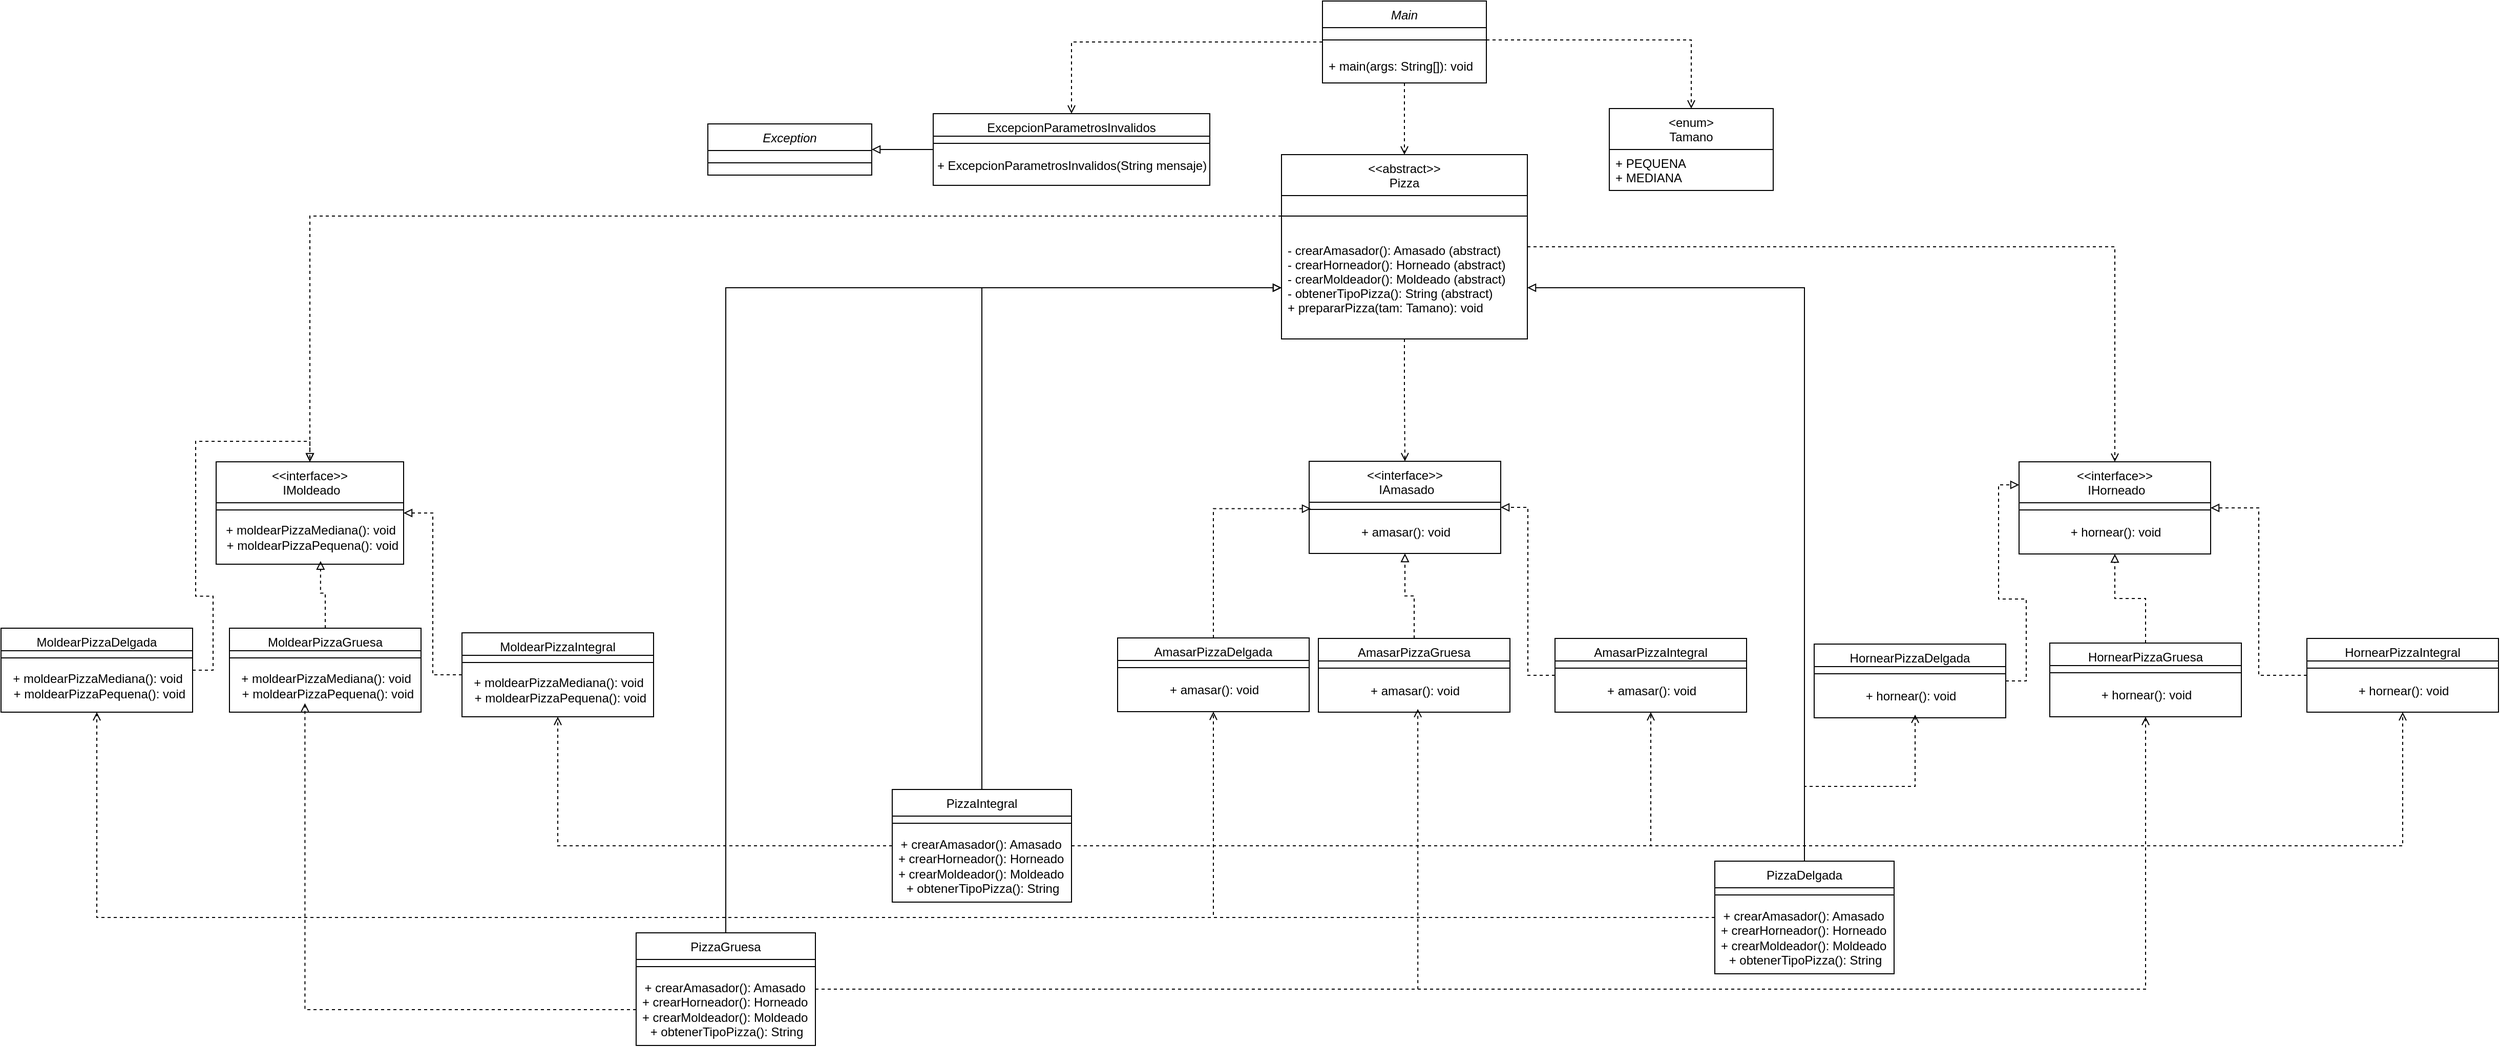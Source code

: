 <mxfile version="24.7.5">
  <diagram id="C5RBs43oDa-KdzZeNtuy" name="Page-1">
    <mxGraphModel dx="2127" dy="907" grid="1" gridSize="10" guides="1" tooltips="1" connect="1" arrows="1" fold="1" page="1" pageScale="1" pageWidth="827" pageHeight="1169" math="0" shadow="0">
      <root>
        <mxCell id="WIyWlLk6GJQsqaUBKTNV-0" />
        <mxCell id="WIyWlLk6GJQsqaUBKTNV-1" parent="WIyWlLk6GJQsqaUBKTNV-0" />
        <mxCell id="V5urwpfPDVQoyYHqRh3s-52" style="edgeStyle=orthogonalEdgeStyle;rounded=0;orthogonalLoop=1;jettySize=auto;html=1;dashed=1;endArrow=open;endFill=0;" edge="1" parent="WIyWlLk6GJQsqaUBKTNV-1" source="zkfFHV4jXpPFQw0GAbJ--0" target="V5urwpfPDVQoyYHqRh3s-44">
          <mxGeometry relative="1" as="geometry" />
        </mxCell>
        <mxCell id="V5urwpfPDVQoyYHqRh3s-54" style="edgeStyle=orthogonalEdgeStyle;rounded=0;orthogonalLoop=1;jettySize=auto;html=1;dashed=1;endArrow=open;endFill=0;" edge="1" parent="WIyWlLk6GJQsqaUBKTNV-1" source="zkfFHV4jXpPFQw0GAbJ--0" target="zkfFHV4jXpPFQw0GAbJ--6">
          <mxGeometry relative="1" as="geometry" />
        </mxCell>
        <mxCell id="zkfFHV4jXpPFQw0GAbJ--0" value="Main" style="swimlane;fontStyle=2;align=center;verticalAlign=top;childLayout=stackLayout;horizontal=1;startSize=26;horizontalStack=0;resizeParent=1;resizeLast=0;collapsible=1;marginBottom=0;rounded=0;shadow=0;strokeWidth=1;" parent="WIyWlLk6GJQsqaUBKTNV-1" vertex="1">
          <mxGeometry x="920" width="160" height="80" as="geometry">
            <mxRectangle x="230" y="140" width="160" height="26" as="alternateBounds" />
          </mxGeometry>
        </mxCell>
        <mxCell id="zkfFHV4jXpPFQw0GAbJ--4" value="" style="line;html=1;strokeWidth=1;align=left;verticalAlign=middle;spacingTop=-1;spacingLeft=3;spacingRight=3;rotatable=0;labelPosition=right;points=[];portConstraint=eastwest;" parent="zkfFHV4jXpPFQw0GAbJ--0" vertex="1">
          <mxGeometry y="26" width="160" height="24" as="geometry" />
        </mxCell>
        <mxCell id="zkfFHV4jXpPFQw0GAbJ--5" value=" + main(args: String[]): void" style="text;align=left;verticalAlign=top;spacingLeft=4;spacingRight=4;overflow=hidden;rotatable=0;points=[[0,0.5],[1,0.5]];portConstraint=eastwest;" parent="zkfFHV4jXpPFQw0GAbJ--0" vertex="1">
          <mxGeometry y="50" width="160" height="30" as="geometry" />
        </mxCell>
        <mxCell id="V5urwpfPDVQoyYHqRh3s-56" style="edgeStyle=orthogonalEdgeStyle;rounded=0;orthogonalLoop=1;jettySize=auto;html=1;dashed=1;endArrow=open;endFill=0;" edge="1" parent="WIyWlLk6GJQsqaUBKTNV-1" source="zkfFHV4jXpPFQw0GAbJ--6" target="V5urwpfPDVQoyYHqRh3s-13">
          <mxGeometry relative="1" as="geometry" />
        </mxCell>
        <mxCell id="V5urwpfPDVQoyYHqRh3s-57" style="edgeStyle=orthogonalEdgeStyle;rounded=0;orthogonalLoop=1;jettySize=auto;html=1;entryX=0.5;entryY=0;entryDx=0;entryDy=0;dashed=1;endArrow=open;endFill=0;" edge="1" parent="WIyWlLk6GJQsqaUBKTNV-1" source="zkfFHV4jXpPFQw0GAbJ--6" target="V5urwpfPDVQoyYHqRh3s-10">
          <mxGeometry relative="1" as="geometry" />
        </mxCell>
        <mxCell id="zkfFHV4jXpPFQw0GAbJ--6" value="&lt;&lt;abstract&gt;&gt;&#xa;Pizza" style="swimlane;fontStyle=0;align=center;verticalAlign=top;childLayout=stackLayout;horizontal=1;startSize=40;horizontalStack=0;resizeParent=1;resizeLast=0;collapsible=1;marginBottom=0;rounded=0;shadow=0;strokeWidth=1;" parent="WIyWlLk6GJQsqaUBKTNV-1" vertex="1">
          <mxGeometry x="880" y="150" width="240" height="180" as="geometry">
            <mxRectangle x="130" y="380" width="160" height="26" as="alternateBounds" />
          </mxGeometry>
        </mxCell>
        <mxCell id="zkfFHV4jXpPFQw0GAbJ--9" value="" style="line;html=1;strokeWidth=1;align=left;verticalAlign=middle;spacingTop=-1;spacingLeft=3;spacingRight=3;rotatable=0;labelPosition=right;points=[];portConstraint=eastwest;" parent="zkfFHV4jXpPFQw0GAbJ--6" vertex="1">
          <mxGeometry y="40" width="240" height="40" as="geometry" />
        </mxCell>
        <mxCell id="zkfFHV4jXpPFQw0GAbJ--10" value="- crearAmasador(): Amasado (abstract) &#xa;- crearHorneador(): Horneado (abstract) &#xa;- crearMoldeador(): Moldeado (abstract) &#xa;- obtenerTipoPizza(): String (abstract) &#xa;+ prepararPizza(tam: Tamano): void" style="text;align=left;verticalAlign=top;spacingLeft=4;spacingRight=4;overflow=hidden;rotatable=0;points=[[0,0.5],[1,0.5]];portConstraint=eastwest;fontStyle=0" parent="zkfFHV4jXpPFQw0GAbJ--6" vertex="1">
          <mxGeometry y="80" width="240" height="100" as="geometry" />
        </mxCell>
        <mxCell id="V5urwpfPDVQoyYHqRh3s-60" style="edgeStyle=orthogonalEdgeStyle;rounded=0;orthogonalLoop=1;jettySize=auto;html=1;endArrow=block;endFill=0;" edge="1" parent="WIyWlLk6GJQsqaUBKTNV-1" source="zkfFHV4jXpPFQw0GAbJ--13" target="zkfFHV4jXpPFQw0GAbJ--10">
          <mxGeometry relative="1" as="geometry" />
        </mxCell>
        <mxCell id="V5urwpfPDVQoyYHqRh3s-68" style="edgeStyle=orthogonalEdgeStyle;rounded=0;orthogonalLoop=1;jettySize=auto;html=1;entryX=0.5;entryY=1;entryDx=0;entryDy=0;dashed=1;endArrow=open;endFill=0;" edge="1" parent="WIyWlLk6GJQsqaUBKTNV-1" source="zkfFHV4jXpPFQw0GAbJ--13" target="V5urwpfPDVQoyYHqRh3s-26">
          <mxGeometry relative="1" as="geometry" />
        </mxCell>
        <mxCell id="V5urwpfPDVQoyYHqRh3s-69" style="edgeStyle=orthogonalEdgeStyle;rounded=0;orthogonalLoop=1;jettySize=auto;html=1;entryX=0.5;entryY=1;entryDx=0;entryDy=0;dashed=1;endArrow=open;endFill=0;" edge="1" parent="WIyWlLk6GJQsqaUBKTNV-1" source="zkfFHV4jXpPFQw0GAbJ--13" target="V5urwpfPDVQoyYHqRh3s-17">
          <mxGeometry relative="1" as="geometry" />
        </mxCell>
        <mxCell id="zkfFHV4jXpPFQw0GAbJ--13" value="PizzaDelgada" style="swimlane;fontStyle=0;align=center;verticalAlign=top;childLayout=stackLayout;horizontal=1;startSize=26;horizontalStack=0;resizeParent=1;resizeLast=0;collapsible=1;marginBottom=0;rounded=0;shadow=0;strokeWidth=1;" parent="WIyWlLk6GJQsqaUBKTNV-1" vertex="1">
          <mxGeometry x="1303" y="840" width="175" height="110" as="geometry">
            <mxRectangle x="340" y="380" width="170" height="26" as="alternateBounds" />
          </mxGeometry>
        </mxCell>
        <mxCell id="zkfFHV4jXpPFQw0GAbJ--15" value="" style="line;html=1;strokeWidth=1;align=left;verticalAlign=middle;spacingTop=-1;spacingLeft=3;spacingRight=3;rotatable=0;labelPosition=right;points=[];portConstraint=eastwest;" parent="zkfFHV4jXpPFQw0GAbJ--13" vertex="1">
          <mxGeometry y="26" width="175" height="14" as="geometry" />
        </mxCell>
        <mxCell id="V5urwpfPDVQoyYHqRh3s-0" value="+ crearAmasador(): Amasado&amp;nbsp;&lt;br&gt;+ crearHorneador(): Horneado&amp;nbsp;&lt;br&gt;+ crearMoldeador(): Moldeado&amp;nbsp;&lt;br&gt;+ obtenerTipoPizza(): String" style="text;html=1;align=center;verticalAlign=middle;resizable=0;points=[];autosize=1;strokeColor=none;fillColor=none;" vertex="1" parent="zkfFHV4jXpPFQw0GAbJ--13">
          <mxGeometry y="40" width="175" height="70" as="geometry" />
        </mxCell>
        <mxCell id="zkfFHV4jXpPFQw0GAbJ--17" value="&lt;enum&gt;&#xa;Tamano" style="swimlane;fontStyle=0;align=center;verticalAlign=top;childLayout=stackLayout;horizontal=1;startSize=40;horizontalStack=0;resizeParent=1;resizeLast=0;collapsible=1;marginBottom=0;rounded=0;shadow=0;strokeWidth=1;" parent="WIyWlLk6GJQsqaUBKTNV-1" vertex="1">
          <mxGeometry x="1200" y="105" width="160" height="80" as="geometry">
            <mxRectangle x="550" y="140" width="160" height="26" as="alternateBounds" />
          </mxGeometry>
        </mxCell>
        <mxCell id="zkfFHV4jXpPFQw0GAbJ--24" value="+ PEQUENA &#xa;+ MEDIANA" style="text;align=left;verticalAlign=top;spacingLeft=4;spacingRight=4;overflow=hidden;rotatable=0;points=[[0,0.5],[1,0.5]];portConstraint=eastwest;" parent="zkfFHV4jXpPFQw0GAbJ--17" vertex="1">
          <mxGeometry y="40" width="160" height="40" as="geometry" />
        </mxCell>
        <mxCell id="V5urwpfPDVQoyYHqRh3s-58" style="edgeStyle=orthogonalEdgeStyle;rounded=0;orthogonalLoop=1;jettySize=auto;html=1;endArrow=block;endFill=0;" edge="1" parent="WIyWlLk6GJQsqaUBKTNV-1" source="V5urwpfPDVQoyYHqRh3s-1" target="zkfFHV4jXpPFQw0GAbJ--10">
          <mxGeometry relative="1" as="geometry" />
        </mxCell>
        <mxCell id="V5urwpfPDVQoyYHqRh3s-63" style="edgeStyle=orthogonalEdgeStyle;rounded=0;orthogonalLoop=1;jettySize=auto;html=1;entryX=0.5;entryY=1;entryDx=0;entryDy=0;dashed=1;endArrow=open;endFill=0;" edge="1" parent="WIyWlLk6GJQsqaUBKTNV-1" source="V5urwpfPDVQoyYHqRh3s-1" target="V5urwpfPDVQoyYHqRh3s-41">
          <mxGeometry relative="1" as="geometry" />
        </mxCell>
        <mxCell id="V5urwpfPDVQoyYHqRh3s-1" value="PizzaGruesa" style="swimlane;fontStyle=0;align=center;verticalAlign=top;childLayout=stackLayout;horizontal=1;startSize=26;horizontalStack=0;resizeParent=1;resizeLast=0;collapsible=1;marginBottom=0;rounded=0;shadow=0;strokeWidth=1;" vertex="1" parent="WIyWlLk6GJQsqaUBKTNV-1">
          <mxGeometry x="250" y="910" width="175" height="110" as="geometry">
            <mxRectangle x="340" y="380" width="170" height="26" as="alternateBounds" />
          </mxGeometry>
        </mxCell>
        <mxCell id="V5urwpfPDVQoyYHqRh3s-2" value="" style="line;html=1;strokeWidth=1;align=left;verticalAlign=middle;spacingTop=-1;spacingLeft=3;spacingRight=3;rotatable=0;labelPosition=right;points=[];portConstraint=eastwest;" vertex="1" parent="V5urwpfPDVQoyYHqRh3s-1">
          <mxGeometry y="26" width="175" height="14" as="geometry" />
        </mxCell>
        <mxCell id="V5urwpfPDVQoyYHqRh3s-3" value="+ crearAmasador(): Amasado&amp;nbsp;&lt;br&gt;+ crearHorneador(): Horneado&amp;nbsp;&lt;br&gt;+ crearMoldeador(): Moldeado&amp;nbsp;&lt;br&gt;+ obtenerTipoPizza(): String" style="text;html=1;align=center;verticalAlign=middle;resizable=0;points=[];autosize=1;strokeColor=none;fillColor=none;" vertex="1" parent="V5urwpfPDVQoyYHqRh3s-1">
          <mxGeometry y="40" width="175" height="70" as="geometry" />
        </mxCell>
        <mxCell id="V5urwpfPDVQoyYHqRh3s-59" style="edgeStyle=orthogonalEdgeStyle;rounded=0;orthogonalLoop=1;jettySize=auto;html=1;entryX=0;entryY=0.5;entryDx=0;entryDy=0;endArrow=block;endFill=0;" edge="1" parent="WIyWlLk6GJQsqaUBKTNV-1" source="V5urwpfPDVQoyYHqRh3s-4" target="zkfFHV4jXpPFQw0GAbJ--10">
          <mxGeometry relative="1" as="geometry" />
        </mxCell>
        <mxCell id="V5urwpfPDVQoyYHqRh3s-64" style="edgeStyle=orthogonalEdgeStyle;rounded=0;orthogonalLoop=1;jettySize=auto;html=1;entryX=0.5;entryY=1;entryDx=0;entryDy=0;dashed=1;endArrow=open;endFill=0;" edge="1" parent="WIyWlLk6GJQsqaUBKTNV-1" source="V5urwpfPDVQoyYHqRh3s-4" target="V5urwpfPDVQoyYHqRh3s-29">
          <mxGeometry relative="1" as="geometry" />
        </mxCell>
        <mxCell id="V5urwpfPDVQoyYHqRh3s-65" style="edgeStyle=orthogonalEdgeStyle;rounded=0;orthogonalLoop=1;jettySize=auto;html=1;entryX=0.5;entryY=1;entryDx=0;entryDy=0;dashed=1;endArrow=open;endFill=0;" edge="1" parent="WIyWlLk6GJQsqaUBKTNV-1" source="V5urwpfPDVQoyYHqRh3s-4" target="V5urwpfPDVQoyYHqRh3s-38">
          <mxGeometry relative="1" as="geometry" />
        </mxCell>
        <mxCell id="V5urwpfPDVQoyYHqRh3s-66" style="edgeStyle=orthogonalEdgeStyle;rounded=0;orthogonalLoop=1;jettySize=auto;html=1;entryX=0.5;entryY=1;entryDx=0;entryDy=0;dashed=1;endArrow=open;endFill=0;" edge="1" parent="WIyWlLk6GJQsqaUBKTNV-1" source="V5urwpfPDVQoyYHqRh3s-4" target="V5urwpfPDVQoyYHqRh3s-20">
          <mxGeometry relative="1" as="geometry" />
        </mxCell>
        <mxCell id="V5urwpfPDVQoyYHqRh3s-4" value="PizzaIntegral" style="swimlane;fontStyle=0;align=center;verticalAlign=top;childLayout=stackLayout;horizontal=1;startSize=26;horizontalStack=0;resizeParent=1;resizeLast=0;collapsible=1;marginBottom=0;rounded=0;shadow=0;strokeWidth=1;" vertex="1" parent="WIyWlLk6GJQsqaUBKTNV-1">
          <mxGeometry x="500" y="770" width="175" height="110" as="geometry">
            <mxRectangle x="340" y="380" width="170" height="26" as="alternateBounds" />
          </mxGeometry>
        </mxCell>
        <mxCell id="V5urwpfPDVQoyYHqRh3s-5" value="" style="line;html=1;strokeWidth=1;align=left;verticalAlign=middle;spacingTop=-1;spacingLeft=3;spacingRight=3;rotatable=0;labelPosition=right;points=[];portConstraint=eastwest;" vertex="1" parent="V5urwpfPDVQoyYHqRh3s-4">
          <mxGeometry y="26" width="175" height="14" as="geometry" />
        </mxCell>
        <mxCell id="V5urwpfPDVQoyYHqRh3s-6" value="+ crearAmasador(): Amasado&amp;nbsp;&lt;br&gt;+ crearHorneador(): Horneado&amp;nbsp;&lt;br&gt;+ crearMoldeador(): Moldeado&amp;nbsp;&lt;br&gt;+ obtenerTipoPizza(): String" style="text;html=1;align=center;verticalAlign=middle;resizable=0;points=[];autosize=1;strokeColor=none;fillColor=none;" vertex="1" parent="V5urwpfPDVQoyYHqRh3s-4">
          <mxGeometry y="40" width="175" height="70" as="geometry" />
        </mxCell>
        <mxCell id="V5urwpfPDVQoyYHqRh3s-7" value="&lt;&lt;interface&gt;&gt;&#xa; IMoldeado " style="swimlane;fontStyle=0;align=center;verticalAlign=top;childLayout=stackLayout;horizontal=1;startSize=40;horizontalStack=0;resizeParent=1;resizeLast=0;collapsible=1;marginBottom=0;rounded=0;shadow=0;strokeWidth=1;" vertex="1" parent="WIyWlLk6GJQsqaUBKTNV-1">
          <mxGeometry x="-160" y="450" width="183" height="100" as="geometry">
            <mxRectangle x="340" y="380" width="170" height="26" as="alternateBounds" />
          </mxGeometry>
        </mxCell>
        <mxCell id="V5urwpfPDVQoyYHqRh3s-8" value="" style="line;html=1;strokeWidth=1;align=left;verticalAlign=middle;spacingTop=-1;spacingLeft=3;spacingRight=3;rotatable=0;labelPosition=right;points=[];portConstraint=eastwest;" vertex="1" parent="V5urwpfPDVQoyYHqRh3s-7">
          <mxGeometry y="40" width="183" height="14" as="geometry" />
        </mxCell>
        <mxCell id="V5urwpfPDVQoyYHqRh3s-9" value="+ moldearPizzaMediana(): void&lt;div&gt;&amp;nbsp;+ moldearPizzaPequena(): void&lt;/div&gt;" style="text;html=1;align=center;verticalAlign=middle;resizable=0;points=[];autosize=1;strokeColor=none;fillColor=none;" vertex="1" parent="V5urwpfPDVQoyYHqRh3s-7">
          <mxGeometry y="54" width="183" height="40" as="geometry" />
        </mxCell>
        <mxCell id="V5urwpfPDVQoyYHqRh3s-10" value="&lt;&lt;interface&gt;&gt;&#xa; IAmasado" style="swimlane;fontStyle=0;align=center;verticalAlign=top;childLayout=stackLayout;horizontal=1;startSize=40;horizontalStack=0;resizeParent=1;resizeLast=0;collapsible=1;marginBottom=0;rounded=0;shadow=0;strokeWidth=1;" vertex="1" parent="WIyWlLk6GJQsqaUBKTNV-1">
          <mxGeometry x="907" y="449.5" width="187" height="90" as="geometry">
            <mxRectangle x="340" y="380" width="170" height="26" as="alternateBounds" />
          </mxGeometry>
        </mxCell>
        <mxCell id="V5urwpfPDVQoyYHqRh3s-11" value="" style="line;html=1;strokeWidth=1;align=left;verticalAlign=middle;spacingTop=-1;spacingLeft=3;spacingRight=3;rotatable=0;labelPosition=right;points=[];portConstraint=eastwest;" vertex="1" parent="V5urwpfPDVQoyYHqRh3s-10">
          <mxGeometry y="40" width="187" height="14" as="geometry" />
        </mxCell>
        <mxCell id="V5urwpfPDVQoyYHqRh3s-12" value="+ amasar(): void" style="text;html=1;align=center;verticalAlign=middle;resizable=0;points=[];autosize=1;strokeColor=none;fillColor=none;" vertex="1" parent="V5urwpfPDVQoyYHqRh3s-10">
          <mxGeometry y="54" width="187" height="30" as="geometry" />
        </mxCell>
        <mxCell id="V5urwpfPDVQoyYHqRh3s-13" value="&lt;&lt;interface&gt;&gt;&#xa; IHorneado" style="swimlane;fontStyle=0;align=center;verticalAlign=top;childLayout=stackLayout;horizontal=1;startSize=40;horizontalStack=0;resizeParent=1;resizeLast=0;collapsible=1;marginBottom=0;rounded=0;shadow=0;strokeWidth=1;" vertex="1" parent="WIyWlLk6GJQsqaUBKTNV-1">
          <mxGeometry x="1600" y="450" width="187" height="90" as="geometry">
            <mxRectangle x="340" y="380" width="170" height="26" as="alternateBounds" />
          </mxGeometry>
        </mxCell>
        <mxCell id="V5urwpfPDVQoyYHqRh3s-14" value="" style="line;html=1;strokeWidth=1;align=left;verticalAlign=middle;spacingTop=-1;spacingLeft=3;spacingRight=3;rotatable=0;labelPosition=right;points=[];portConstraint=eastwest;" vertex="1" parent="V5urwpfPDVQoyYHqRh3s-13">
          <mxGeometry y="40" width="187" height="14" as="geometry" />
        </mxCell>
        <mxCell id="V5urwpfPDVQoyYHqRh3s-15" value="+ hornear(): void" style="text;html=1;align=center;verticalAlign=middle;resizable=0;points=[];autosize=1;strokeColor=none;fillColor=none;" vertex="1" parent="V5urwpfPDVQoyYHqRh3s-13">
          <mxGeometry y="54" width="187" height="30" as="geometry" />
        </mxCell>
        <mxCell id="V5urwpfPDVQoyYHqRh3s-71" style="edgeStyle=orthogonalEdgeStyle;rounded=0;orthogonalLoop=1;jettySize=auto;html=1;entryX=0.5;entryY=0;entryDx=0;entryDy=0;dashed=1;endArrow=block;endFill=0;" edge="1" parent="WIyWlLk6GJQsqaUBKTNV-1" source="V5urwpfPDVQoyYHqRh3s-17" target="V5urwpfPDVQoyYHqRh3s-7">
          <mxGeometry relative="1" as="geometry" />
        </mxCell>
        <mxCell id="V5urwpfPDVQoyYHqRh3s-17" value="MoldearPizzaDelgada " style="swimlane;fontStyle=0;align=center;verticalAlign=top;childLayout=stackLayout;horizontal=1;startSize=22;horizontalStack=0;resizeParent=1;resizeLast=0;collapsible=1;marginBottom=0;rounded=0;shadow=0;strokeWidth=1;" vertex="1" parent="WIyWlLk6GJQsqaUBKTNV-1">
          <mxGeometry x="-370" y="612.5" width="187" height="82" as="geometry">
            <mxRectangle x="340" y="380" width="170" height="26" as="alternateBounds" />
          </mxGeometry>
        </mxCell>
        <mxCell id="V5urwpfPDVQoyYHqRh3s-18" value="" style="line;html=1;strokeWidth=1;align=left;verticalAlign=middle;spacingTop=-1;spacingLeft=3;spacingRight=3;rotatable=0;labelPosition=right;points=[];portConstraint=eastwest;" vertex="1" parent="V5urwpfPDVQoyYHqRh3s-17">
          <mxGeometry y="22" width="187" height="14" as="geometry" />
        </mxCell>
        <mxCell id="V5urwpfPDVQoyYHqRh3s-19" value="+ moldearPizzaMediana(): void&lt;div&gt;&amp;nbsp;+ moldearPizzaPequena(): void&lt;br&gt;&lt;/div&gt;" style="text;html=1;align=center;verticalAlign=middle;resizable=0;points=[];autosize=1;strokeColor=none;fillColor=none;" vertex="1" parent="V5urwpfPDVQoyYHqRh3s-17">
          <mxGeometry y="36" width="187" height="40" as="geometry" />
        </mxCell>
        <mxCell id="V5urwpfPDVQoyYHqRh3s-73" style="edgeStyle=orthogonalEdgeStyle;rounded=0;orthogonalLoop=1;jettySize=auto;html=1;entryX=1;entryY=0.5;entryDx=0;entryDy=0;dashed=1;endArrow=block;endFill=0;" edge="1" parent="WIyWlLk6GJQsqaUBKTNV-1" source="V5urwpfPDVQoyYHqRh3s-20" target="V5urwpfPDVQoyYHqRh3s-7">
          <mxGeometry relative="1" as="geometry" />
        </mxCell>
        <mxCell id="V5urwpfPDVQoyYHqRh3s-20" value="MoldearPizzaIntegral" style="swimlane;fontStyle=0;align=center;verticalAlign=top;childLayout=stackLayout;horizontal=1;startSize=22;horizontalStack=0;resizeParent=1;resizeLast=0;collapsible=1;marginBottom=0;rounded=0;shadow=0;strokeWidth=1;" vertex="1" parent="WIyWlLk6GJQsqaUBKTNV-1">
          <mxGeometry x="80" y="617" width="187" height="82" as="geometry">
            <mxRectangle x="340" y="380" width="170" height="26" as="alternateBounds" />
          </mxGeometry>
        </mxCell>
        <mxCell id="V5urwpfPDVQoyYHqRh3s-21" value="" style="line;html=1;strokeWidth=1;align=left;verticalAlign=middle;spacingTop=-1;spacingLeft=3;spacingRight=3;rotatable=0;labelPosition=right;points=[];portConstraint=eastwest;" vertex="1" parent="V5urwpfPDVQoyYHqRh3s-20">
          <mxGeometry y="22" width="187" height="14" as="geometry" />
        </mxCell>
        <mxCell id="V5urwpfPDVQoyYHqRh3s-22" value="+ moldearPizzaMediana(): void&lt;div&gt;&amp;nbsp;+ moldearPizzaPequena(): void&lt;br&gt;&lt;/div&gt;" style="text;html=1;align=center;verticalAlign=middle;resizable=0;points=[];autosize=1;strokeColor=none;fillColor=none;" vertex="1" parent="V5urwpfPDVQoyYHqRh3s-20">
          <mxGeometry y="36" width="187" height="40" as="geometry" />
        </mxCell>
        <mxCell id="V5urwpfPDVQoyYHqRh3s-23" value="MoldearPizzaGruesa" style="swimlane;fontStyle=0;align=center;verticalAlign=top;childLayout=stackLayout;horizontal=1;startSize=22;horizontalStack=0;resizeParent=1;resizeLast=0;collapsible=1;marginBottom=0;rounded=0;shadow=0;strokeWidth=1;" vertex="1" parent="WIyWlLk6GJQsqaUBKTNV-1">
          <mxGeometry x="-147" y="612.5" width="187" height="82" as="geometry">
            <mxRectangle x="340" y="380" width="170" height="26" as="alternateBounds" />
          </mxGeometry>
        </mxCell>
        <mxCell id="V5urwpfPDVQoyYHqRh3s-24" value="" style="line;html=1;strokeWidth=1;align=left;verticalAlign=middle;spacingTop=-1;spacingLeft=3;spacingRight=3;rotatable=0;labelPosition=right;points=[];portConstraint=eastwest;" vertex="1" parent="V5urwpfPDVQoyYHqRh3s-23">
          <mxGeometry y="22" width="187" height="14" as="geometry" />
        </mxCell>
        <mxCell id="V5urwpfPDVQoyYHqRh3s-25" value="+ moldearPizzaMediana(): void&lt;div&gt;&amp;nbsp;+ moldearPizzaPequena(): void&lt;br&gt;&lt;/div&gt;" style="text;html=1;align=center;verticalAlign=middle;resizable=0;points=[];autosize=1;strokeColor=none;fillColor=none;" vertex="1" parent="V5urwpfPDVQoyYHqRh3s-23">
          <mxGeometry y="36" width="187" height="40" as="geometry" />
        </mxCell>
        <mxCell id="V5urwpfPDVQoyYHqRh3s-26" value="AmasarPizzaDelgada" style="swimlane;fontStyle=0;align=center;verticalAlign=top;childLayout=stackLayout;horizontal=1;startSize=22;horizontalStack=0;resizeParent=1;resizeLast=0;collapsible=1;marginBottom=0;rounded=0;shadow=0;strokeWidth=1;" vertex="1" parent="WIyWlLk6GJQsqaUBKTNV-1">
          <mxGeometry x="720" y="622" width="187" height="72" as="geometry">
            <mxRectangle x="340" y="380" width="170" height="26" as="alternateBounds" />
          </mxGeometry>
        </mxCell>
        <mxCell id="V5urwpfPDVQoyYHqRh3s-27" value="" style="line;html=1;strokeWidth=1;align=left;verticalAlign=middle;spacingTop=-1;spacingLeft=3;spacingRight=3;rotatable=0;labelPosition=right;points=[];portConstraint=eastwest;" vertex="1" parent="V5urwpfPDVQoyYHqRh3s-26">
          <mxGeometry y="22" width="187" height="14" as="geometry" />
        </mxCell>
        <mxCell id="V5urwpfPDVQoyYHqRh3s-28" value="+ amasar(): void" style="text;html=1;align=center;verticalAlign=middle;resizable=0;points=[];autosize=1;strokeColor=none;fillColor=none;" vertex="1" parent="V5urwpfPDVQoyYHqRh3s-26">
          <mxGeometry y="36" width="187" height="30" as="geometry" />
        </mxCell>
        <mxCell id="V5urwpfPDVQoyYHqRh3s-76" style="edgeStyle=orthogonalEdgeStyle;rounded=0;orthogonalLoop=1;jettySize=auto;html=1;entryX=1;entryY=0.5;entryDx=0;entryDy=0;dashed=1;endArrow=block;endFill=0;" edge="1" parent="WIyWlLk6GJQsqaUBKTNV-1" source="V5urwpfPDVQoyYHqRh3s-29" target="V5urwpfPDVQoyYHqRh3s-10">
          <mxGeometry relative="1" as="geometry" />
        </mxCell>
        <mxCell id="V5urwpfPDVQoyYHqRh3s-29" value="AmasarPizzaIntegral" style="swimlane;fontStyle=0;align=center;verticalAlign=top;childLayout=stackLayout;horizontal=1;startSize=22;horizontalStack=0;resizeParent=1;resizeLast=0;collapsible=1;marginBottom=0;rounded=0;shadow=0;strokeWidth=1;" vertex="1" parent="WIyWlLk6GJQsqaUBKTNV-1">
          <mxGeometry x="1147" y="622.5" width="187" height="72" as="geometry">
            <mxRectangle x="340" y="380" width="170" height="26" as="alternateBounds" />
          </mxGeometry>
        </mxCell>
        <mxCell id="V5urwpfPDVQoyYHqRh3s-30" value="" style="line;html=1;strokeWidth=1;align=left;verticalAlign=middle;spacingTop=-1;spacingLeft=3;spacingRight=3;rotatable=0;labelPosition=right;points=[];portConstraint=eastwest;" vertex="1" parent="V5urwpfPDVQoyYHqRh3s-29">
          <mxGeometry y="22" width="187" height="14" as="geometry" />
        </mxCell>
        <mxCell id="V5urwpfPDVQoyYHqRh3s-31" value="+ amasar(): void" style="text;html=1;align=center;verticalAlign=middle;resizable=0;points=[];autosize=1;strokeColor=none;fillColor=none;" vertex="1" parent="V5urwpfPDVQoyYHqRh3s-29">
          <mxGeometry y="36" width="187" height="30" as="geometry" />
        </mxCell>
        <mxCell id="V5urwpfPDVQoyYHqRh3s-75" style="edgeStyle=orthogonalEdgeStyle;rounded=0;orthogonalLoop=1;jettySize=auto;html=1;entryX=0.5;entryY=1;entryDx=0;entryDy=0;dashed=1;endArrow=block;endFill=0;" edge="1" parent="WIyWlLk6GJQsqaUBKTNV-1" source="V5urwpfPDVQoyYHqRh3s-32" target="V5urwpfPDVQoyYHqRh3s-10">
          <mxGeometry relative="1" as="geometry" />
        </mxCell>
        <mxCell id="V5urwpfPDVQoyYHqRh3s-32" value="AmasarPizzaGruesa" style="swimlane;fontStyle=0;align=center;verticalAlign=top;childLayout=stackLayout;horizontal=1;startSize=22;horizontalStack=0;resizeParent=1;resizeLast=0;collapsible=1;marginBottom=0;rounded=0;shadow=0;strokeWidth=1;" vertex="1" parent="WIyWlLk6GJQsqaUBKTNV-1">
          <mxGeometry x="916" y="622.5" width="187" height="72" as="geometry">
            <mxRectangle x="340" y="380" width="170" height="26" as="alternateBounds" />
          </mxGeometry>
        </mxCell>
        <mxCell id="V5urwpfPDVQoyYHqRh3s-33" value="" style="line;html=1;strokeWidth=1;align=left;verticalAlign=middle;spacingTop=-1;spacingLeft=3;spacingRight=3;rotatable=0;labelPosition=right;points=[];portConstraint=eastwest;" vertex="1" parent="V5urwpfPDVQoyYHqRh3s-32">
          <mxGeometry y="22" width="187" height="14" as="geometry" />
        </mxCell>
        <mxCell id="V5urwpfPDVQoyYHqRh3s-34" value="+ amasar(): void" style="text;html=1;align=center;verticalAlign=middle;resizable=0;points=[];autosize=1;strokeColor=none;fillColor=none;" vertex="1" parent="V5urwpfPDVQoyYHqRh3s-32">
          <mxGeometry y="36" width="187" height="30" as="geometry" />
        </mxCell>
        <mxCell id="V5urwpfPDVQoyYHqRh3s-78" style="edgeStyle=orthogonalEdgeStyle;rounded=0;orthogonalLoop=1;jettySize=auto;html=1;entryX=0;entryY=0.25;entryDx=0;entryDy=0;dashed=1;endArrow=block;endFill=0;" edge="1" parent="WIyWlLk6GJQsqaUBKTNV-1" source="V5urwpfPDVQoyYHqRh3s-35" target="V5urwpfPDVQoyYHqRh3s-13">
          <mxGeometry relative="1" as="geometry" />
        </mxCell>
        <mxCell id="V5urwpfPDVQoyYHqRh3s-35" value="HornearPizzaDelgada" style="swimlane;fontStyle=0;align=center;verticalAlign=top;childLayout=stackLayout;horizontal=1;startSize=22;horizontalStack=0;resizeParent=1;resizeLast=0;collapsible=1;marginBottom=0;rounded=0;shadow=0;strokeWidth=1;" vertex="1" parent="WIyWlLk6GJQsqaUBKTNV-1">
          <mxGeometry x="1400" y="628" width="187" height="72" as="geometry">
            <mxRectangle x="340" y="380" width="170" height="26" as="alternateBounds" />
          </mxGeometry>
        </mxCell>
        <mxCell id="V5urwpfPDVQoyYHqRh3s-36" value="" style="line;html=1;strokeWidth=1;align=left;verticalAlign=middle;spacingTop=-1;spacingLeft=3;spacingRight=3;rotatable=0;labelPosition=right;points=[];portConstraint=eastwest;" vertex="1" parent="V5urwpfPDVQoyYHqRh3s-35">
          <mxGeometry y="22" width="187" height="14" as="geometry" />
        </mxCell>
        <mxCell id="V5urwpfPDVQoyYHqRh3s-37" value="+ hornear(): void" style="text;html=1;align=center;verticalAlign=middle;resizable=0;points=[];autosize=1;strokeColor=none;fillColor=none;" vertex="1" parent="V5urwpfPDVQoyYHqRh3s-35">
          <mxGeometry y="36" width="187" height="30" as="geometry" />
        </mxCell>
        <mxCell id="V5urwpfPDVQoyYHqRh3s-80" style="edgeStyle=orthogonalEdgeStyle;rounded=0;orthogonalLoop=1;jettySize=auto;html=1;entryX=1;entryY=0.5;entryDx=0;entryDy=0;dashed=1;endArrow=block;endFill=0;" edge="1" parent="WIyWlLk6GJQsqaUBKTNV-1" source="V5urwpfPDVQoyYHqRh3s-38" target="V5urwpfPDVQoyYHqRh3s-13">
          <mxGeometry relative="1" as="geometry" />
        </mxCell>
        <mxCell id="V5urwpfPDVQoyYHqRh3s-38" value="HornearPizzaIntegral" style="swimlane;fontStyle=0;align=center;verticalAlign=top;childLayout=stackLayout;horizontal=1;startSize=22;horizontalStack=0;resizeParent=1;resizeLast=0;collapsible=1;marginBottom=0;rounded=0;shadow=0;strokeWidth=1;" vertex="1" parent="WIyWlLk6GJQsqaUBKTNV-1">
          <mxGeometry x="1881" y="622.5" width="187" height="72" as="geometry">
            <mxRectangle x="340" y="380" width="170" height="26" as="alternateBounds" />
          </mxGeometry>
        </mxCell>
        <mxCell id="V5urwpfPDVQoyYHqRh3s-39" value="" style="line;html=1;strokeWidth=1;align=left;verticalAlign=middle;spacingTop=-1;spacingLeft=3;spacingRight=3;rotatable=0;labelPosition=right;points=[];portConstraint=eastwest;" vertex="1" parent="V5urwpfPDVQoyYHqRh3s-38">
          <mxGeometry y="22" width="187" height="14" as="geometry" />
        </mxCell>
        <mxCell id="V5urwpfPDVQoyYHqRh3s-40" value="+ hornear(): void" style="text;html=1;align=center;verticalAlign=middle;resizable=0;points=[];autosize=1;strokeColor=none;fillColor=none;" vertex="1" parent="V5urwpfPDVQoyYHqRh3s-38">
          <mxGeometry y="36" width="187" height="30" as="geometry" />
        </mxCell>
        <mxCell id="V5urwpfPDVQoyYHqRh3s-79" style="edgeStyle=orthogonalEdgeStyle;rounded=0;orthogonalLoop=1;jettySize=auto;html=1;entryX=0.5;entryY=1;entryDx=0;entryDy=0;dashed=1;endArrow=block;endFill=0;" edge="1" parent="WIyWlLk6GJQsqaUBKTNV-1" source="V5urwpfPDVQoyYHqRh3s-41" target="V5urwpfPDVQoyYHqRh3s-13">
          <mxGeometry relative="1" as="geometry" />
        </mxCell>
        <mxCell id="V5urwpfPDVQoyYHqRh3s-41" value="HornearPizzaGruesa" style="swimlane;fontStyle=0;align=center;verticalAlign=top;childLayout=stackLayout;horizontal=1;startSize=22;horizontalStack=0;resizeParent=1;resizeLast=0;collapsible=1;marginBottom=0;rounded=0;shadow=0;strokeWidth=1;" vertex="1" parent="WIyWlLk6GJQsqaUBKTNV-1">
          <mxGeometry x="1630" y="627" width="187" height="72" as="geometry">
            <mxRectangle x="340" y="380" width="170" height="26" as="alternateBounds" />
          </mxGeometry>
        </mxCell>
        <mxCell id="V5urwpfPDVQoyYHqRh3s-42" value="" style="line;html=1;strokeWidth=1;align=left;verticalAlign=middle;spacingTop=-1;spacingLeft=3;spacingRight=3;rotatable=0;labelPosition=right;points=[];portConstraint=eastwest;" vertex="1" parent="V5urwpfPDVQoyYHqRh3s-41">
          <mxGeometry y="22" width="187" height="14" as="geometry" />
        </mxCell>
        <mxCell id="V5urwpfPDVQoyYHqRh3s-43" value="+ hornear(): void" style="text;html=1;align=center;verticalAlign=middle;resizable=0;points=[];autosize=1;strokeColor=none;fillColor=none;" vertex="1" parent="V5urwpfPDVQoyYHqRh3s-41">
          <mxGeometry y="36" width="187" height="30" as="geometry" />
        </mxCell>
        <mxCell id="V5urwpfPDVQoyYHqRh3s-81" style="edgeStyle=orthogonalEdgeStyle;rounded=0;orthogonalLoop=1;jettySize=auto;html=1;entryX=1;entryY=0.5;entryDx=0;entryDy=0;endArrow=block;endFill=0;" edge="1" parent="WIyWlLk6GJQsqaUBKTNV-1" source="V5urwpfPDVQoyYHqRh3s-44" target="V5urwpfPDVQoyYHqRh3s-48">
          <mxGeometry relative="1" as="geometry" />
        </mxCell>
        <mxCell id="V5urwpfPDVQoyYHqRh3s-44" value="ExcepcionParametrosInvalidos" style="swimlane;fontStyle=0;align=center;verticalAlign=top;childLayout=stackLayout;horizontal=1;startSize=22;horizontalStack=0;resizeParent=1;resizeLast=0;collapsible=1;marginBottom=0;rounded=0;shadow=0;strokeWidth=1;" vertex="1" parent="WIyWlLk6GJQsqaUBKTNV-1">
          <mxGeometry x="540" y="110" width="270" height="70" as="geometry">
            <mxRectangle x="340" y="380" width="170" height="26" as="alternateBounds" />
          </mxGeometry>
        </mxCell>
        <mxCell id="V5urwpfPDVQoyYHqRh3s-45" value="" style="line;html=1;strokeWidth=1;align=left;verticalAlign=middle;spacingTop=-1;spacingLeft=3;spacingRight=3;rotatable=0;labelPosition=right;points=[];portConstraint=eastwest;" vertex="1" parent="V5urwpfPDVQoyYHqRh3s-44">
          <mxGeometry y="22" width="270" height="14" as="geometry" />
        </mxCell>
        <mxCell id="V5urwpfPDVQoyYHqRh3s-46" value="+ ExcepcionParametrosInvalidos(String mensaje)" style="text;html=1;align=center;verticalAlign=middle;resizable=0;points=[];autosize=1;strokeColor=none;fillColor=none;" vertex="1" parent="V5urwpfPDVQoyYHqRh3s-44">
          <mxGeometry y="36" width="270" height="30" as="geometry" />
        </mxCell>
        <mxCell id="V5urwpfPDVQoyYHqRh3s-48" value="Exception" style="swimlane;fontStyle=2;align=center;verticalAlign=top;childLayout=stackLayout;horizontal=1;startSize=26;horizontalStack=0;resizeParent=1;resizeLast=0;collapsible=1;marginBottom=0;rounded=0;shadow=0;strokeWidth=1;" vertex="1" parent="WIyWlLk6GJQsqaUBKTNV-1">
          <mxGeometry x="320" y="120" width="160" height="50" as="geometry">
            <mxRectangle x="230" y="140" width="160" height="26" as="alternateBounds" />
          </mxGeometry>
        </mxCell>
        <mxCell id="V5urwpfPDVQoyYHqRh3s-49" value="" style="line;html=1;strokeWidth=1;align=left;verticalAlign=middle;spacingTop=-1;spacingLeft=3;spacingRight=3;rotatable=0;labelPosition=right;points=[];portConstraint=eastwest;" vertex="1" parent="V5urwpfPDVQoyYHqRh3s-48">
          <mxGeometry y="26" width="160" height="24" as="geometry" />
        </mxCell>
        <mxCell id="V5urwpfPDVQoyYHqRh3s-53" style="edgeStyle=orthogonalEdgeStyle;rounded=0;orthogonalLoop=1;jettySize=auto;html=1;entryX=0.5;entryY=0;entryDx=0;entryDy=0;dashed=1;endArrow=open;endFill=0;" edge="1" parent="WIyWlLk6GJQsqaUBKTNV-1" source="zkfFHV4jXpPFQw0GAbJ--4" target="zkfFHV4jXpPFQw0GAbJ--17">
          <mxGeometry relative="1" as="geometry" />
        </mxCell>
        <mxCell id="V5urwpfPDVQoyYHqRh3s-55" style="edgeStyle=orthogonalEdgeStyle;rounded=0;orthogonalLoop=1;jettySize=auto;html=1;entryX=0.5;entryY=0;entryDx=0;entryDy=0;dashed=1;endArrow=open;endFill=0;" edge="1" parent="WIyWlLk6GJQsqaUBKTNV-1" source="zkfFHV4jXpPFQw0GAbJ--9" target="V5urwpfPDVQoyYHqRh3s-7">
          <mxGeometry relative="1" as="geometry" />
        </mxCell>
        <mxCell id="V5urwpfPDVQoyYHqRh3s-61" style="edgeStyle=orthogonalEdgeStyle;rounded=0;orthogonalLoop=1;jettySize=auto;html=1;entryX=0.394;entryY=0.932;entryDx=0;entryDy=0;entryPerimeter=0;dashed=1;endArrow=open;endFill=0;" edge="1" parent="WIyWlLk6GJQsqaUBKTNV-1" source="V5urwpfPDVQoyYHqRh3s-3" target="V5urwpfPDVQoyYHqRh3s-25">
          <mxGeometry relative="1" as="geometry" />
        </mxCell>
        <mxCell id="V5urwpfPDVQoyYHqRh3s-62" style="edgeStyle=orthogonalEdgeStyle;rounded=0;orthogonalLoop=1;jettySize=auto;html=1;entryX=0.519;entryY=1.094;entryDx=0;entryDy=0;entryPerimeter=0;dashed=1;endArrow=open;endFill=0;" edge="1" parent="WIyWlLk6GJQsqaUBKTNV-1" source="V5urwpfPDVQoyYHqRh3s-1" target="V5urwpfPDVQoyYHqRh3s-34">
          <mxGeometry relative="1" as="geometry" />
        </mxCell>
        <mxCell id="V5urwpfPDVQoyYHqRh3s-67" style="edgeStyle=orthogonalEdgeStyle;rounded=0;orthogonalLoop=1;jettySize=auto;html=1;entryX=0.527;entryY=1.096;entryDx=0;entryDy=0;entryPerimeter=0;dashed=1;endArrow=open;endFill=0;" edge="1" parent="WIyWlLk6GJQsqaUBKTNV-1" source="zkfFHV4jXpPFQw0GAbJ--13" target="V5urwpfPDVQoyYHqRh3s-37">
          <mxGeometry relative="1" as="geometry" />
        </mxCell>
        <mxCell id="V5urwpfPDVQoyYHqRh3s-72" style="edgeStyle=orthogonalEdgeStyle;rounded=0;orthogonalLoop=1;jettySize=auto;html=1;entryX=0.557;entryY=1.072;entryDx=0;entryDy=0;entryPerimeter=0;dashed=1;endArrow=block;endFill=0;" edge="1" parent="WIyWlLk6GJQsqaUBKTNV-1" source="V5urwpfPDVQoyYHqRh3s-23" target="V5urwpfPDVQoyYHqRh3s-9">
          <mxGeometry relative="1" as="geometry" />
        </mxCell>
        <mxCell id="V5urwpfPDVQoyYHqRh3s-74" style="edgeStyle=orthogonalEdgeStyle;rounded=0;orthogonalLoop=1;jettySize=auto;html=1;entryX=0.008;entryY=0.448;entryDx=0;entryDy=0;entryPerimeter=0;dashed=1;endArrow=block;endFill=0;" edge="1" parent="WIyWlLk6GJQsqaUBKTNV-1" source="V5urwpfPDVQoyYHqRh3s-26" target="V5urwpfPDVQoyYHqRh3s-11">
          <mxGeometry relative="1" as="geometry" />
        </mxCell>
      </root>
    </mxGraphModel>
  </diagram>
</mxfile>

